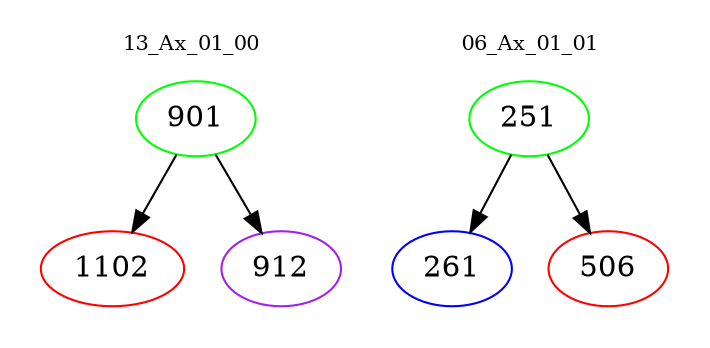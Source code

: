 digraph{
subgraph cluster_0 {
color = white
label = "13_Ax_01_00";
fontsize=10;
T0_901 [label="901", color="green"]
T0_901 -> T0_1102 [color="black"]
T0_1102 [label="1102", color="red"]
T0_901 -> T0_912 [color="black"]
T0_912 [label="912", color="purple"]
}
subgraph cluster_1 {
color = white
label = "06_Ax_01_01";
fontsize=10;
T1_251 [label="251", color="green"]
T1_251 -> T1_261 [color="black"]
T1_261 [label="261", color="blue"]
T1_251 -> T1_506 [color="black"]
T1_506 [label="506", color="red"]
}
}
